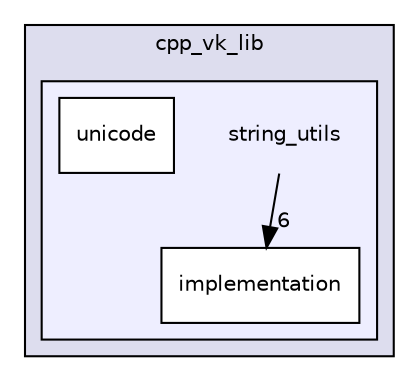 digraph "string_utils" {
  compound=true
  node [ fontsize="10", fontname="Helvetica"];
  edge [ labelfontsize="10", labelfontname="Helvetica"];
  subgraph clusterdir_ff8df762ee7a92ae5aae7a0c53291ef2 {
    graph [ bgcolor="#ddddee", pencolor="black", label="cpp_vk_lib" fontname="Helvetica", fontsize="10", URL="dir_ff8df762ee7a92ae5aae7a0c53291ef2.html"]
  subgraph clusterdir_f4297228b4ae3479ebf3ab6b33d53f38 {
    graph [ bgcolor="#eeeeff", pencolor="black", label="" URL="dir_f4297228b4ae3479ebf3ab6b33d53f38.html"];
    dir_f4297228b4ae3479ebf3ab6b33d53f38 [shape=plaintext label="string_utils"];
  dir_01bf83812645c3a3412796c2fc617e54 [shape=box label="implementation" fillcolor="white" style="filled" URL="dir_01bf83812645c3a3412796c2fc617e54.html"];
  dir_1d633ba020b5e681e9aebb2f6832bd4c [shape=box label="unicode" fillcolor="white" style="filled" URL="dir_1d633ba020b5e681e9aebb2f6832bd4c.html"];
  }
  }
  dir_f4297228b4ae3479ebf3ab6b33d53f38->dir_01bf83812645c3a3412796c2fc617e54 [headlabel="6", labeldistance=1.5 headhref="dir_000019_000020.html"];
}
